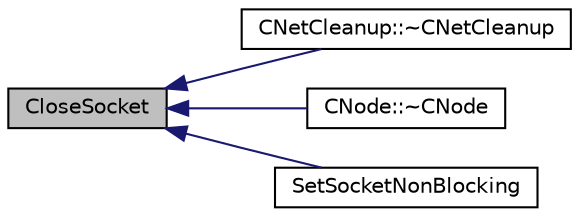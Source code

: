 digraph "CloseSocket"
{
  edge [fontname="Helvetica",fontsize="10",labelfontname="Helvetica",labelfontsize="10"];
  node [fontname="Helvetica",fontsize="10",shape=record];
  rankdir="LR";
  Node1 [label="CloseSocket",height=0.2,width=0.4,color="black", fillcolor="grey75", style="filled", fontcolor="black"];
  Node1 -> Node2 [dir="back",color="midnightblue",fontsize="10",style="solid",fontname="Helvetica"];
  Node2 [label="CNetCleanup::~CNetCleanup",height=0.2,width=0.4,color="black", fillcolor="white", style="filled",URL="$class_c_net_cleanup.html#a29b59094c7697b45ca6d13424012506b"];
  Node1 -> Node3 [dir="back",color="midnightblue",fontsize="10",style="solid",fontname="Helvetica"];
  Node3 [label="CNode::~CNode",height=0.2,width=0.4,color="black", fillcolor="white", style="filled",URL="$class_c_node.html#ac9b30cb93e91a48dacc58821abfc44f0"];
  Node1 -> Node4 [dir="back",color="midnightblue",fontsize="10",style="solid",fontname="Helvetica"];
  Node4 [label="SetSocketNonBlocking",height=0.2,width=0.4,color="black", fillcolor="white", style="filled",URL="$netbase_8h.html#a6c44614cb5f9293d8419248a0b72d4b0",tooltip="Disable or enable blocking-mode for a socket. "];
}
